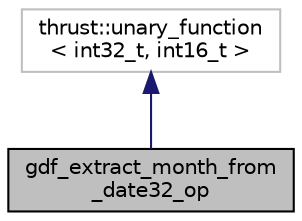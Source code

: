 digraph "gdf_extract_month_from_date32_op"
{
  edge [fontname="Helvetica",fontsize="10",labelfontname="Helvetica",labelfontsize="10"];
  node [fontname="Helvetica",fontsize="10",shape=record];
  Node0 [label="gdf_extract_month_from\l_date32_op",height=0.2,width=0.4,color="black", fillcolor="grey75", style="filled", fontcolor="black"];
  Node1 -> Node0 [dir="back",color="midnightblue",fontsize="10",style="solid",fontname="Helvetica"];
  Node1 [label="thrust::unary_function\l\< int32_t, int16_t \>",height=0.2,width=0.4,color="grey75", fillcolor="white", style="filled"];
}

